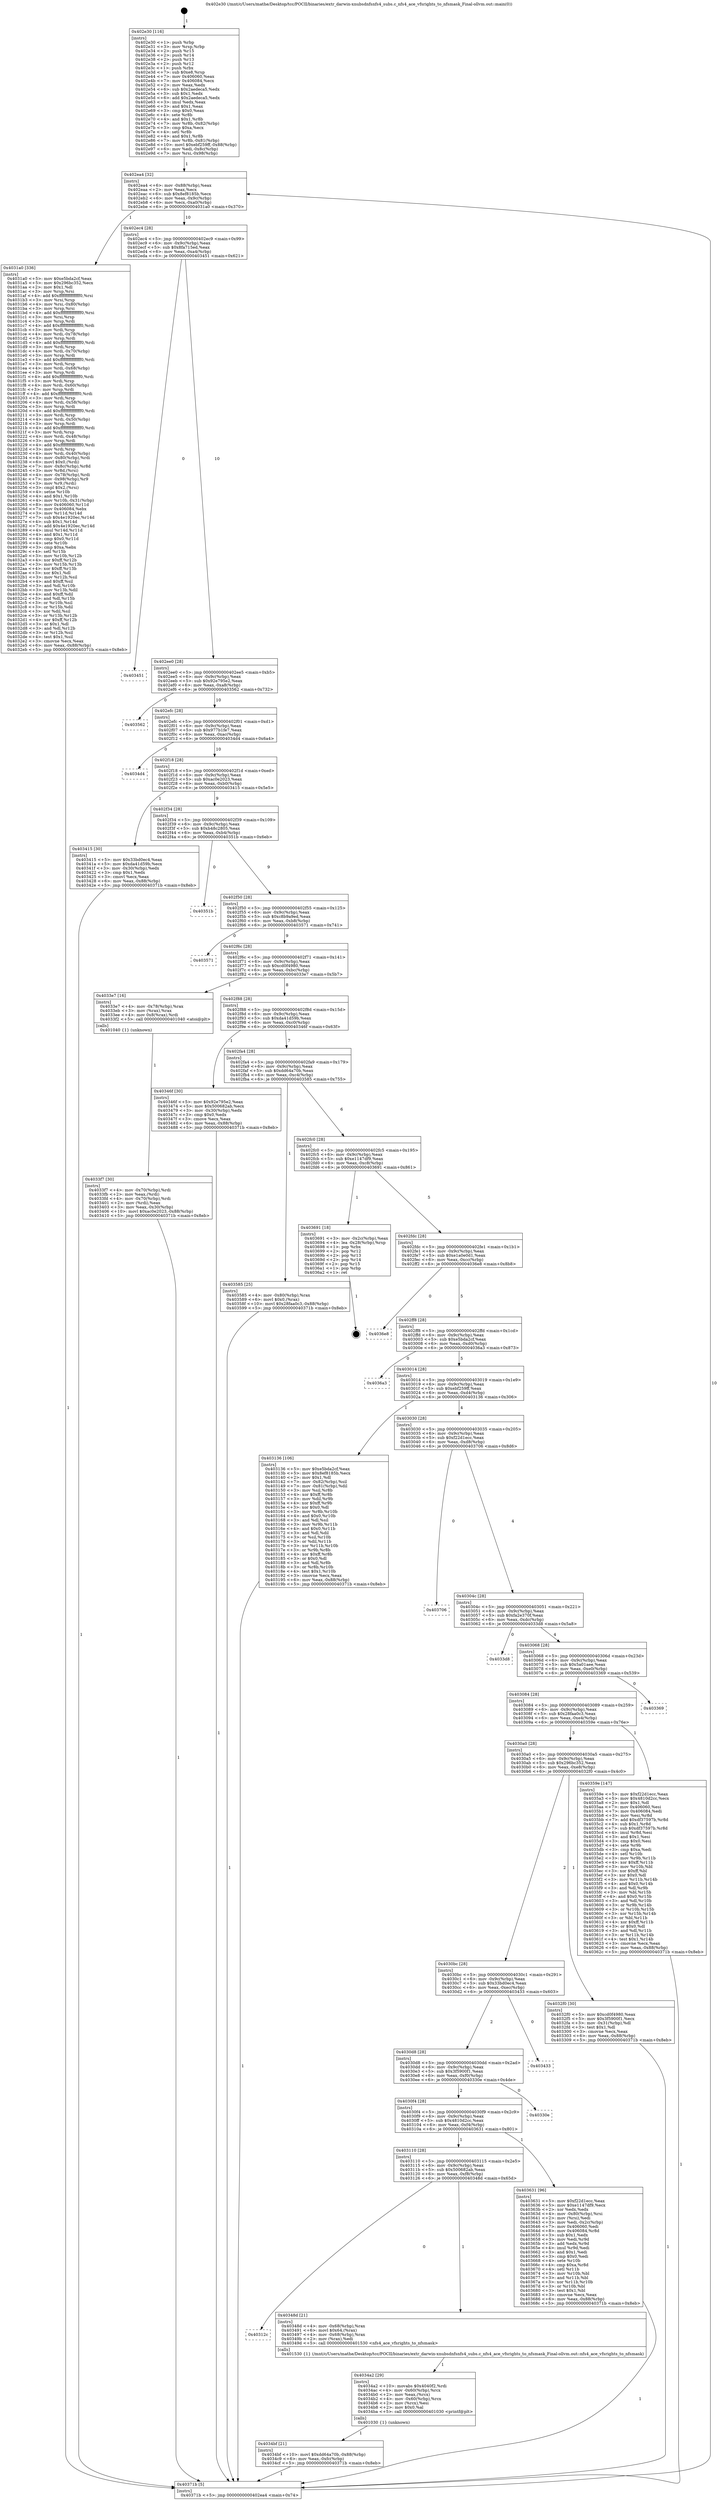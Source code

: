 digraph "0x402e30" {
  label = "0x402e30 (/mnt/c/Users/mathe/Desktop/tcc/POCII/binaries/extr_darwin-xnubsdnfsnfs4_subs.c_nfs4_ace_vfsrights_to_nfsmask_Final-ollvm.out::main(0))"
  labelloc = "t"
  node[shape=record]

  Entry [label="",width=0.3,height=0.3,shape=circle,fillcolor=black,style=filled]
  "0x402ea4" [label="{
     0x402ea4 [32]\l
     | [instrs]\l
     &nbsp;&nbsp;0x402ea4 \<+6\>: mov -0x88(%rbp),%eax\l
     &nbsp;&nbsp;0x402eaa \<+2\>: mov %eax,%ecx\l
     &nbsp;&nbsp;0x402eac \<+6\>: sub $0x8ef8185b,%ecx\l
     &nbsp;&nbsp;0x402eb2 \<+6\>: mov %eax,-0x9c(%rbp)\l
     &nbsp;&nbsp;0x402eb8 \<+6\>: mov %ecx,-0xa0(%rbp)\l
     &nbsp;&nbsp;0x402ebe \<+6\>: je 00000000004031a0 \<main+0x370\>\l
  }"]
  "0x4031a0" [label="{
     0x4031a0 [336]\l
     | [instrs]\l
     &nbsp;&nbsp;0x4031a0 \<+5\>: mov $0xe5bda2cf,%eax\l
     &nbsp;&nbsp;0x4031a5 \<+5\>: mov $0x296bc352,%ecx\l
     &nbsp;&nbsp;0x4031aa \<+2\>: mov $0x1,%dl\l
     &nbsp;&nbsp;0x4031ac \<+3\>: mov %rsp,%rsi\l
     &nbsp;&nbsp;0x4031af \<+4\>: add $0xfffffffffffffff0,%rsi\l
     &nbsp;&nbsp;0x4031b3 \<+3\>: mov %rsi,%rsp\l
     &nbsp;&nbsp;0x4031b6 \<+4\>: mov %rsi,-0x80(%rbp)\l
     &nbsp;&nbsp;0x4031ba \<+3\>: mov %rsp,%rsi\l
     &nbsp;&nbsp;0x4031bd \<+4\>: add $0xfffffffffffffff0,%rsi\l
     &nbsp;&nbsp;0x4031c1 \<+3\>: mov %rsi,%rsp\l
     &nbsp;&nbsp;0x4031c4 \<+3\>: mov %rsp,%rdi\l
     &nbsp;&nbsp;0x4031c7 \<+4\>: add $0xfffffffffffffff0,%rdi\l
     &nbsp;&nbsp;0x4031cb \<+3\>: mov %rdi,%rsp\l
     &nbsp;&nbsp;0x4031ce \<+4\>: mov %rdi,-0x78(%rbp)\l
     &nbsp;&nbsp;0x4031d2 \<+3\>: mov %rsp,%rdi\l
     &nbsp;&nbsp;0x4031d5 \<+4\>: add $0xfffffffffffffff0,%rdi\l
     &nbsp;&nbsp;0x4031d9 \<+3\>: mov %rdi,%rsp\l
     &nbsp;&nbsp;0x4031dc \<+4\>: mov %rdi,-0x70(%rbp)\l
     &nbsp;&nbsp;0x4031e0 \<+3\>: mov %rsp,%rdi\l
     &nbsp;&nbsp;0x4031e3 \<+4\>: add $0xfffffffffffffff0,%rdi\l
     &nbsp;&nbsp;0x4031e7 \<+3\>: mov %rdi,%rsp\l
     &nbsp;&nbsp;0x4031ea \<+4\>: mov %rdi,-0x68(%rbp)\l
     &nbsp;&nbsp;0x4031ee \<+3\>: mov %rsp,%rdi\l
     &nbsp;&nbsp;0x4031f1 \<+4\>: add $0xfffffffffffffff0,%rdi\l
     &nbsp;&nbsp;0x4031f5 \<+3\>: mov %rdi,%rsp\l
     &nbsp;&nbsp;0x4031f8 \<+4\>: mov %rdi,-0x60(%rbp)\l
     &nbsp;&nbsp;0x4031fc \<+3\>: mov %rsp,%rdi\l
     &nbsp;&nbsp;0x4031ff \<+4\>: add $0xfffffffffffffff0,%rdi\l
     &nbsp;&nbsp;0x403203 \<+3\>: mov %rdi,%rsp\l
     &nbsp;&nbsp;0x403206 \<+4\>: mov %rdi,-0x58(%rbp)\l
     &nbsp;&nbsp;0x40320a \<+3\>: mov %rsp,%rdi\l
     &nbsp;&nbsp;0x40320d \<+4\>: add $0xfffffffffffffff0,%rdi\l
     &nbsp;&nbsp;0x403211 \<+3\>: mov %rdi,%rsp\l
     &nbsp;&nbsp;0x403214 \<+4\>: mov %rdi,-0x50(%rbp)\l
     &nbsp;&nbsp;0x403218 \<+3\>: mov %rsp,%rdi\l
     &nbsp;&nbsp;0x40321b \<+4\>: add $0xfffffffffffffff0,%rdi\l
     &nbsp;&nbsp;0x40321f \<+3\>: mov %rdi,%rsp\l
     &nbsp;&nbsp;0x403222 \<+4\>: mov %rdi,-0x48(%rbp)\l
     &nbsp;&nbsp;0x403226 \<+3\>: mov %rsp,%rdi\l
     &nbsp;&nbsp;0x403229 \<+4\>: add $0xfffffffffffffff0,%rdi\l
     &nbsp;&nbsp;0x40322d \<+3\>: mov %rdi,%rsp\l
     &nbsp;&nbsp;0x403230 \<+4\>: mov %rdi,-0x40(%rbp)\l
     &nbsp;&nbsp;0x403234 \<+4\>: mov -0x80(%rbp),%rdi\l
     &nbsp;&nbsp;0x403238 \<+6\>: movl $0x0,(%rdi)\l
     &nbsp;&nbsp;0x40323e \<+7\>: mov -0x8c(%rbp),%r8d\l
     &nbsp;&nbsp;0x403245 \<+3\>: mov %r8d,(%rsi)\l
     &nbsp;&nbsp;0x403248 \<+4\>: mov -0x78(%rbp),%rdi\l
     &nbsp;&nbsp;0x40324c \<+7\>: mov -0x98(%rbp),%r9\l
     &nbsp;&nbsp;0x403253 \<+3\>: mov %r9,(%rdi)\l
     &nbsp;&nbsp;0x403256 \<+3\>: cmpl $0x2,(%rsi)\l
     &nbsp;&nbsp;0x403259 \<+4\>: setne %r10b\l
     &nbsp;&nbsp;0x40325d \<+4\>: and $0x1,%r10b\l
     &nbsp;&nbsp;0x403261 \<+4\>: mov %r10b,-0x31(%rbp)\l
     &nbsp;&nbsp;0x403265 \<+8\>: mov 0x406060,%r11d\l
     &nbsp;&nbsp;0x40326d \<+7\>: mov 0x406084,%ebx\l
     &nbsp;&nbsp;0x403274 \<+3\>: mov %r11d,%r14d\l
     &nbsp;&nbsp;0x403277 \<+7\>: sub $0x4e1920ec,%r14d\l
     &nbsp;&nbsp;0x40327e \<+4\>: sub $0x1,%r14d\l
     &nbsp;&nbsp;0x403282 \<+7\>: add $0x4e1920ec,%r14d\l
     &nbsp;&nbsp;0x403289 \<+4\>: imul %r14d,%r11d\l
     &nbsp;&nbsp;0x40328d \<+4\>: and $0x1,%r11d\l
     &nbsp;&nbsp;0x403291 \<+4\>: cmp $0x0,%r11d\l
     &nbsp;&nbsp;0x403295 \<+4\>: sete %r10b\l
     &nbsp;&nbsp;0x403299 \<+3\>: cmp $0xa,%ebx\l
     &nbsp;&nbsp;0x40329c \<+4\>: setl %r15b\l
     &nbsp;&nbsp;0x4032a0 \<+3\>: mov %r10b,%r12b\l
     &nbsp;&nbsp;0x4032a3 \<+4\>: xor $0xff,%r12b\l
     &nbsp;&nbsp;0x4032a7 \<+3\>: mov %r15b,%r13b\l
     &nbsp;&nbsp;0x4032aa \<+4\>: xor $0xff,%r13b\l
     &nbsp;&nbsp;0x4032ae \<+3\>: xor $0x1,%dl\l
     &nbsp;&nbsp;0x4032b1 \<+3\>: mov %r12b,%sil\l
     &nbsp;&nbsp;0x4032b4 \<+4\>: and $0xff,%sil\l
     &nbsp;&nbsp;0x4032b8 \<+3\>: and %dl,%r10b\l
     &nbsp;&nbsp;0x4032bb \<+3\>: mov %r13b,%dil\l
     &nbsp;&nbsp;0x4032be \<+4\>: and $0xff,%dil\l
     &nbsp;&nbsp;0x4032c2 \<+3\>: and %dl,%r15b\l
     &nbsp;&nbsp;0x4032c5 \<+3\>: or %r10b,%sil\l
     &nbsp;&nbsp;0x4032c8 \<+3\>: or %r15b,%dil\l
     &nbsp;&nbsp;0x4032cb \<+3\>: xor %dil,%sil\l
     &nbsp;&nbsp;0x4032ce \<+3\>: or %r13b,%r12b\l
     &nbsp;&nbsp;0x4032d1 \<+4\>: xor $0xff,%r12b\l
     &nbsp;&nbsp;0x4032d5 \<+3\>: or $0x1,%dl\l
     &nbsp;&nbsp;0x4032d8 \<+3\>: and %dl,%r12b\l
     &nbsp;&nbsp;0x4032db \<+3\>: or %r12b,%sil\l
     &nbsp;&nbsp;0x4032de \<+4\>: test $0x1,%sil\l
     &nbsp;&nbsp;0x4032e2 \<+3\>: cmovne %ecx,%eax\l
     &nbsp;&nbsp;0x4032e5 \<+6\>: mov %eax,-0x88(%rbp)\l
     &nbsp;&nbsp;0x4032eb \<+5\>: jmp 000000000040371b \<main+0x8eb\>\l
  }"]
  "0x402ec4" [label="{
     0x402ec4 [28]\l
     | [instrs]\l
     &nbsp;&nbsp;0x402ec4 \<+5\>: jmp 0000000000402ec9 \<main+0x99\>\l
     &nbsp;&nbsp;0x402ec9 \<+6\>: mov -0x9c(%rbp),%eax\l
     &nbsp;&nbsp;0x402ecf \<+5\>: sub $0x8fa715ed,%eax\l
     &nbsp;&nbsp;0x402ed4 \<+6\>: mov %eax,-0xa4(%rbp)\l
     &nbsp;&nbsp;0x402eda \<+6\>: je 0000000000403451 \<main+0x621\>\l
  }"]
  Exit [label="",width=0.3,height=0.3,shape=circle,fillcolor=black,style=filled,peripheries=2]
  "0x403451" [label="{
     0x403451\l
  }", style=dashed]
  "0x402ee0" [label="{
     0x402ee0 [28]\l
     | [instrs]\l
     &nbsp;&nbsp;0x402ee0 \<+5\>: jmp 0000000000402ee5 \<main+0xb5\>\l
     &nbsp;&nbsp;0x402ee5 \<+6\>: mov -0x9c(%rbp),%eax\l
     &nbsp;&nbsp;0x402eeb \<+5\>: sub $0x92e795e2,%eax\l
     &nbsp;&nbsp;0x402ef0 \<+6\>: mov %eax,-0xa8(%rbp)\l
     &nbsp;&nbsp;0x402ef6 \<+6\>: je 0000000000403562 \<main+0x732\>\l
  }"]
  "0x4034bf" [label="{
     0x4034bf [21]\l
     | [instrs]\l
     &nbsp;&nbsp;0x4034bf \<+10\>: movl $0xdd64a70b,-0x88(%rbp)\l
     &nbsp;&nbsp;0x4034c9 \<+6\>: mov %eax,-0xfc(%rbp)\l
     &nbsp;&nbsp;0x4034cf \<+5\>: jmp 000000000040371b \<main+0x8eb\>\l
  }"]
  "0x403562" [label="{
     0x403562\l
  }", style=dashed]
  "0x402efc" [label="{
     0x402efc [28]\l
     | [instrs]\l
     &nbsp;&nbsp;0x402efc \<+5\>: jmp 0000000000402f01 \<main+0xd1\>\l
     &nbsp;&nbsp;0x402f01 \<+6\>: mov -0x9c(%rbp),%eax\l
     &nbsp;&nbsp;0x402f07 \<+5\>: sub $0x977b1fe7,%eax\l
     &nbsp;&nbsp;0x402f0c \<+6\>: mov %eax,-0xac(%rbp)\l
     &nbsp;&nbsp;0x402f12 \<+6\>: je 00000000004034d4 \<main+0x6a4\>\l
  }"]
  "0x4034a2" [label="{
     0x4034a2 [29]\l
     | [instrs]\l
     &nbsp;&nbsp;0x4034a2 \<+10\>: movabs $0x4040f2,%rdi\l
     &nbsp;&nbsp;0x4034ac \<+4\>: mov -0x60(%rbp),%rcx\l
     &nbsp;&nbsp;0x4034b0 \<+2\>: mov %eax,(%rcx)\l
     &nbsp;&nbsp;0x4034b2 \<+4\>: mov -0x60(%rbp),%rcx\l
     &nbsp;&nbsp;0x4034b6 \<+2\>: mov (%rcx),%esi\l
     &nbsp;&nbsp;0x4034b8 \<+2\>: mov $0x0,%al\l
     &nbsp;&nbsp;0x4034ba \<+5\>: call 0000000000401030 \<printf@plt\>\l
     | [calls]\l
     &nbsp;&nbsp;0x401030 \{1\} (unknown)\l
  }"]
  "0x4034d4" [label="{
     0x4034d4\l
  }", style=dashed]
  "0x402f18" [label="{
     0x402f18 [28]\l
     | [instrs]\l
     &nbsp;&nbsp;0x402f18 \<+5\>: jmp 0000000000402f1d \<main+0xed\>\l
     &nbsp;&nbsp;0x402f1d \<+6\>: mov -0x9c(%rbp),%eax\l
     &nbsp;&nbsp;0x402f23 \<+5\>: sub $0xac0e2023,%eax\l
     &nbsp;&nbsp;0x402f28 \<+6\>: mov %eax,-0xb0(%rbp)\l
     &nbsp;&nbsp;0x402f2e \<+6\>: je 0000000000403415 \<main+0x5e5\>\l
  }"]
  "0x40312c" [label="{
     0x40312c\l
  }", style=dashed]
  "0x403415" [label="{
     0x403415 [30]\l
     | [instrs]\l
     &nbsp;&nbsp;0x403415 \<+5\>: mov $0x33bd0ec4,%eax\l
     &nbsp;&nbsp;0x40341a \<+5\>: mov $0xda41d59b,%ecx\l
     &nbsp;&nbsp;0x40341f \<+3\>: mov -0x30(%rbp),%edx\l
     &nbsp;&nbsp;0x403422 \<+3\>: cmp $0x1,%edx\l
     &nbsp;&nbsp;0x403425 \<+3\>: cmovl %ecx,%eax\l
     &nbsp;&nbsp;0x403428 \<+6\>: mov %eax,-0x88(%rbp)\l
     &nbsp;&nbsp;0x40342e \<+5\>: jmp 000000000040371b \<main+0x8eb\>\l
  }"]
  "0x402f34" [label="{
     0x402f34 [28]\l
     | [instrs]\l
     &nbsp;&nbsp;0x402f34 \<+5\>: jmp 0000000000402f39 \<main+0x109\>\l
     &nbsp;&nbsp;0x402f39 \<+6\>: mov -0x9c(%rbp),%eax\l
     &nbsp;&nbsp;0x402f3f \<+5\>: sub $0xb48c2805,%eax\l
     &nbsp;&nbsp;0x402f44 \<+6\>: mov %eax,-0xb4(%rbp)\l
     &nbsp;&nbsp;0x402f4a \<+6\>: je 000000000040351b \<main+0x6eb\>\l
  }"]
  "0x40348d" [label="{
     0x40348d [21]\l
     | [instrs]\l
     &nbsp;&nbsp;0x40348d \<+4\>: mov -0x68(%rbp),%rax\l
     &nbsp;&nbsp;0x403491 \<+6\>: movl $0x64,(%rax)\l
     &nbsp;&nbsp;0x403497 \<+4\>: mov -0x68(%rbp),%rax\l
     &nbsp;&nbsp;0x40349b \<+2\>: mov (%rax),%edi\l
     &nbsp;&nbsp;0x40349d \<+5\>: call 0000000000401530 \<nfs4_ace_vfsrights_to_nfsmask\>\l
     | [calls]\l
     &nbsp;&nbsp;0x401530 \{1\} (/mnt/c/Users/mathe/Desktop/tcc/POCII/binaries/extr_darwin-xnubsdnfsnfs4_subs.c_nfs4_ace_vfsrights_to_nfsmask_Final-ollvm.out::nfs4_ace_vfsrights_to_nfsmask)\l
  }"]
  "0x40351b" [label="{
     0x40351b\l
  }", style=dashed]
  "0x402f50" [label="{
     0x402f50 [28]\l
     | [instrs]\l
     &nbsp;&nbsp;0x402f50 \<+5\>: jmp 0000000000402f55 \<main+0x125\>\l
     &nbsp;&nbsp;0x402f55 \<+6\>: mov -0x9c(%rbp),%eax\l
     &nbsp;&nbsp;0x402f5b \<+5\>: sub $0xc8b9a9ed,%eax\l
     &nbsp;&nbsp;0x402f60 \<+6\>: mov %eax,-0xb8(%rbp)\l
     &nbsp;&nbsp;0x402f66 \<+6\>: je 0000000000403571 \<main+0x741\>\l
  }"]
  "0x403110" [label="{
     0x403110 [28]\l
     | [instrs]\l
     &nbsp;&nbsp;0x403110 \<+5\>: jmp 0000000000403115 \<main+0x2e5\>\l
     &nbsp;&nbsp;0x403115 \<+6\>: mov -0x9c(%rbp),%eax\l
     &nbsp;&nbsp;0x40311b \<+5\>: sub $0x500682ab,%eax\l
     &nbsp;&nbsp;0x403120 \<+6\>: mov %eax,-0xf8(%rbp)\l
     &nbsp;&nbsp;0x403126 \<+6\>: je 000000000040348d \<main+0x65d\>\l
  }"]
  "0x403571" [label="{
     0x403571\l
  }", style=dashed]
  "0x402f6c" [label="{
     0x402f6c [28]\l
     | [instrs]\l
     &nbsp;&nbsp;0x402f6c \<+5\>: jmp 0000000000402f71 \<main+0x141\>\l
     &nbsp;&nbsp;0x402f71 \<+6\>: mov -0x9c(%rbp),%eax\l
     &nbsp;&nbsp;0x402f77 \<+5\>: sub $0xcd0f4980,%eax\l
     &nbsp;&nbsp;0x402f7c \<+6\>: mov %eax,-0xbc(%rbp)\l
     &nbsp;&nbsp;0x402f82 \<+6\>: je 00000000004033e7 \<main+0x5b7\>\l
  }"]
  "0x403631" [label="{
     0x403631 [96]\l
     | [instrs]\l
     &nbsp;&nbsp;0x403631 \<+5\>: mov $0xf22d1ecc,%eax\l
     &nbsp;&nbsp;0x403636 \<+5\>: mov $0xe1147df9,%ecx\l
     &nbsp;&nbsp;0x40363b \<+2\>: xor %edx,%edx\l
     &nbsp;&nbsp;0x40363d \<+4\>: mov -0x80(%rbp),%rsi\l
     &nbsp;&nbsp;0x403641 \<+2\>: mov (%rsi),%edi\l
     &nbsp;&nbsp;0x403643 \<+3\>: mov %edi,-0x2c(%rbp)\l
     &nbsp;&nbsp;0x403646 \<+7\>: mov 0x406060,%edi\l
     &nbsp;&nbsp;0x40364d \<+8\>: mov 0x406084,%r8d\l
     &nbsp;&nbsp;0x403655 \<+3\>: sub $0x1,%edx\l
     &nbsp;&nbsp;0x403658 \<+3\>: mov %edi,%r9d\l
     &nbsp;&nbsp;0x40365b \<+3\>: add %edx,%r9d\l
     &nbsp;&nbsp;0x40365e \<+4\>: imul %r9d,%edi\l
     &nbsp;&nbsp;0x403662 \<+3\>: and $0x1,%edi\l
     &nbsp;&nbsp;0x403665 \<+3\>: cmp $0x0,%edi\l
     &nbsp;&nbsp;0x403668 \<+4\>: sete %r10b\l
     &nbsp;&nbsp;0x40366c \<+4\>: cmp $0xa,%r8d\l
     &nbsp;&nbsp;0x403670 \<+4\>: setl %r11b\l
     &nbsp;&nbsp;0x403674 \<+3\>: mov %r10b,%bl\l
     &nbsp;&nbsp;0x403677 \<+3\>: and %r11b,%bl\l
     &nbsp;&nbsp;0x40367a \<+3\>: xor %r11b,%r10b\l
     &nbsp;&nbsp;0x40367d \<+3\>: or %r10b,%bl\l
     &nbsp;&nbsp;0x403680 \<+3\>: test $0x1,%bl\l
     &nbsp;&nbsp;0x403683 \<+3\>: cmovne %ecx,%eax\l
     &nbsp;&nbsp;0x403686 \<+6\>: mov %eax,-0x88(%rbp)\l
     &nbsp;&nbsp;0x40368c \<+5\>: jmp 000000000040371b \<main+0x8eb\>\l
  }"]
  "0x4033e7" [label="{
     0x4033e7 [16]\l
     | [instrs]\l
     &nbsp;&nbsp;0x4033e7 \<+4\>: mov -0x78(%rbp),%rax\l
     &nbsp;&nbsp;0x4033eb \<+3\>: mov (%rax),%rax\l
     &nbsp;&nbsp;0x4033ee \<+4\>: mov 0x8(%rax),%rdi\l
     &nbsp;&nbsp;0x4033f2 \<+5\>: call 0000000000401040 \<atoi@plt\>\l
     | [calls]\l
     &nbsp;&nbsp;0x401040 \{1\} (unknown)\l
  }"]
  "0x402f88" [label="{
     0x402f88 [28]\l
     | [instrs]\l
     &nbsp;&nbsp;0x402f88 \<+5\>: jmp 0000000000402f8d \<main+0x15d\>\l
     &nbsp;&nbsp;0x402f8d \<+6\>: mov -0x9c(%rbp),%eax\l
     &nbsp;&nbsp;0x402f93 \<+5\>: sub $0xda41d59b,%eax\l
     &nbsp;&nbsp;0x402f98 \<+6\>: mov %eax,-0xc0(%rbp)\l
     &nbsp;&nbsp;0x402f9e \<+6\>: je 000000000040346f \<main+0x63f\>\l
  }"]
  "0x4030f4" [label="{
     0x4030f4 [28]\l
     | [instrs]\l
     &nbsp;&nbsp;0x4030f4 \<+5\>: jmp 00000000004030f9 \<main+0x2c9\>\l
     &nbsp;&nbsp;0x4030f9 \<+6\>: mov -0x9c(%rbp),%eax\l
     &nbsp;&nbsp;0x4030ff \<+5\>: sub $0x4810d2cc,%eax\l
     &nbsp;&nbsp;0x403104 \<+6\>: mov %eax,-0xf4(%rbp)\l
     &nbsp;&nbsp;0x40310a \<+6\>: je 0000000000403631 \<main+0x801\>\l
  }"]
  "0x40346f" [label="{
     0x40346f [30]\l
     | [instrs]\l
     &nbsp;&nbsp;0x40346f \<+5\>: mov $0x92e795e2,%eax\l
     &nbsp;&nbsp;0x403474 \<+5\>: mov $0x500682ab,%ecx\l
     &nbsp;&nbsp;0x403479 \<+3\>: mov -0x30(%rbp),%edx\l
     &nbsp;&nbsp;0x40347c \<+3\>: cmp $0x0,%edx\l
     &nbsp;&nbsp;0x40347f \<+3\>: cmove %ecx,%eax\l
     &nbsp;&nbsp;0x403482 \<+6\>: mov %eax,-0x88(%rbp)\l
     &nbsp;&nbsp;0x403488 \<+5\>: jmp 000000000040371b \<main+0x8eb\>\l
  }"]
  "0x402fa4" [label="{
     0x402fa4 [28]\l
     | [instrs]\l
     &nbsp;&nbsp;0x402fa4 \<+5\>: jmp 0000000000402fa9 \<main+0x179\>\l
     &nbsp;&nbsp;0x402fa9 \<+6\>: mov -0x9c(%rbp),%eax\l
     &nbsp;&nbsp;0x402faf \<+5\>: sub $0xdd64a70b,%eax\l
     &nbsp;&nbsp;0x402fb4 \<+6\>: mov %eax,-0xc4(%rbp)\l
     &nbsp;&nbsp;0x402fba \<+6\>: je 0000000000403585 \<main+0x755\>\l
  }"]
  "0x40330e" [label="{
     0x40330e\l
  }", style=dashed]
  "0x403585" [label="{
     0x403585 [25]\l
     | [instrs]\l
     &nbsp;&nbsp;0x403585 \<+4\>: mov -0x80(%rbp),%rax\l
     &nbsp;&nbsp;0x403589 \<+6\>: movl $0x0,(%rax)\l
     &nbsp;&nbsp;0x40358f \<+10\>: movl $0x28faa0c3,-0x88(%rbp)\l
     &nbsp;&nbsp;0x403599 \<+5\>: jmp 000000000040371b \<main+0x8eb\>\l
  }"]
  "0x402fc0" [label="{
     0x402fc0 [28]\l
     | [instrs]\l
     &nbsp;&nbsp;0x402fc0 \<+5\>: jmp 0000000000402fc5 \<main+0x195\>\l
     &nbsp;&nbsp;0x402fc5 \<+6\>: mov -0x9c(%rbp),%eax\l
     &nbsp;&nbsp;0x402fcb \<+5\>: sub $0xe1147df9,%eax\l
     &nbsp;&nbsp;0x402fd0 \<+6\>: mov %eax,-0xc8(%rbp)\l
     &nbsp;&nbsp;0x402fd6 \<+6\>: je 0000000000403691 \<main+0x861\>\l
  }"]
  "0x4030d8" [label="{
     0x4030d8 [28]\l
     | [instrs]\l
     &nbsp;&nbsp;0x4030d8 \<+5\>: jmp 00000000004030dd \<main+0x2ad\>\l
     &nbsp;&nbsp;0x4030dd \<+6\>: mov -0x9c(%rbp),%eax\l
     &nbsp;&nbsp;0x4030e3 \<+5\>: sub $0x3f5900f1,%eax\l
     &nbsp;&nbsp;0x4030e8 \<+6\>: mov %eax,-0xf0(%rbp)\l
     &nbsp;&nbsp;0x4030ee \<+6\>: je 000000000040330e \<main+0x4de\>\l
  }"]
  "0x403691" [label="{
     0x403691 [18]\l
     | [instrs]\l
     &nbsp;&nbsp;0x403691 \<+3\>: mov -0x2c(%rbp),%eax\l
     &nbsp;&nbsp;0x403694 \<+4\>: lea -0x28(%rbp),%rsp\l
     &nbsp;&nbsp;0x403698 \<+1\>: pop %rbx\l
     &nbsp;&nbsp;0x403699 \<+2\>: pop %r12\l
     &nbsp;&nbsp;0x40369b \<+2\>: pop %r13\l
     &nbsp;&nbsp;0x40369d \<+2\>: pop %r14\l
     &nbsp;&nbsp;0x40369f \<+2\>: pop %r15\l
     &nbsp;&nbsp;0x4036a1 \<+1\>: pop %rbp\l
     &nbsp;&nbsp;0x4036a2 \<+1\>: ret\l
  }"]
  "0x402fdc" [label="{
     0x402fdc [28]\l
     | [instrs]\l
     &nbsp;&nbsp;0x402fdc \<+5\>: jmp 0000000000402fe1 \<main+0x1b1\>\l
     &nbsp;&nbsp;0x402fe1 \<+6\>: mov -0x9c(%rbp),%eax\l
     &nbsp;&nbsp;0x402fe7 \<+5\>: sub $0xe1a0e0d1,%eax\l
     &nbsp;&nbsp;0x402fec \<+6\>: mov %eax,-0xcc(%rbp)\l
     &nbsp;&nbsp;0x402ff2 \<+6\>: je 00000000004036e8 \<main+0x8b8\>\l
  }"]
  "0x403433" [label="{
     0x403433\l
  }", style=dashed]
  "0x4036e8" [label="{
     0x4036e8\l
  }", style=dashed]
  "0x402ff8" [label="{
     0x402ff8 [28]\l
     | [instrs]\l
     &nbsp;&nbsp;0x402ff8 \<+5\>: jmp 0000000000402ffd \<main+0x1cd\>\l
     &nbsp;&nbsp;0x402ffd \<+6\>: mov -0x9c(%rbp),%eax\l
     &nbsp;&nbsp;0x403003 \<+5\>: sub $0xe5bda2cf,%eax\l
     &nbsp;&nbsp;0x403008 \<+6\>: mov %eax,-0xd0(%rbp)\l
     &nbsp;&nbsp;0x40300e \<+6\>: je 00000000004036a3 \<main+0x873\>\l
  }"]
  "0x4033f7" [label="{
     0x4033f7 [30]\l
     | [instrs]\l
     &nbsp;&nbsp;0x4033f7 \<+4\>: mov -0x70(%rbp),%rdi\l
     &nbsp;&nbsp;0x4033fb \<+2\>: mov %eax,(%rdi)\l
     &nbsp;&nbsp;0x4033fd \<+4\>: mov -0x70(%rbp),%rdi\l
     &nbsp;&nbsp;0x403401 \<+2\>: mov (%rdi),%eax\l
     &nbsp;&nbsp;0x403403 \<+3\>: mov %eax,-0x30(%rbp)\l
     &nbsp;&nbsp;0x403406 \<+10\>: movl $0xac0e2023,-0x88(%rbp)\l
     &nbsp;&nbsp;0x403410 \<+5\>: jmp 000000000040371b \<main+0x8eb\>\l
  }"]
  "0x4036a3" [label="{
     0x4036a3\l
  }", style=dashed]
  "0x403014" [label="{
     0x403014 [28]\l
     | [instrs]\l
     &nbsp;&nbsp;0x403014 \<+5\>: jmp 0000000000403019 \<main+0x1e9\>\l
     &nbsp;&nbsp;0x403019 \<+6\>: mov -0x9c(%rbp),%eax\l
     &nbsp;&nbsp;0x40301f \<+5\>: sub $0xebf259ff,%eax\l
     &nbsp;&nbsp;0x403024 \<+6\>: mov %eax,-0xd4(%rbp)\l
     &nbsp;&nbsp;0x40302a \<+6\>: je 0000000000403136 \<main+0x306\>\l
  }"]
  "0x4030bc" [label="{
     0x4030bc [28]\l
     | [instrs]\l
     &nbsp;&nbsp;0x4030bc \<+5\>: jmp 00000000004030c1 \<main+0x291\>\l
     &nbsp;&nbsp;0x4030c1 \<+6\>: mov -0x9c(%rbp),%eax\l
     &nbsp;&nbsp;0x4030c7 \<+5\>: sub $0x33bd0ec4,%eax\l
     &nbsp;&nbsp;0x4030cc \<+6\>: mov %eax,-0xec(%rbp)\l
     &nbsp;&nbsp;0x4030d2 \<+6\>: je 0000000000403433 \<main+0x603\>\l
  }"]
  "0x403136" [label="{
     0x403136 [106]\l
     | [instrs]\l
     &nbsp;&nbsp;0x403136 \<+5\>: mov $0xe5bda2cf,%eax\l
     &nbsp;&nbsp;0x40313b \<+5\>: mov $0x8ef8185b,%ecx\l
     &nbsp;&nbsp;0x403140 \<+2\>: mov $0x1,%dl\l
     &nbsp;&nbsp;0x403142 \<+7\>: mov -0x82(%rbp),%sil\l
     &nbsp;&nbsp;0x403149 \<+7\>: mov -0x81(%rbp),%dil\l
     &nbsp;&nbsp;0x403150 \<+3\>: mov %sil,%r8b\l
     &nbsp;&nbsp;0x403153 \<+4\>: xor $0xff,%r8b\l
     &nbsp;&nbsp;0x403157 \<+3\>: mov %dil,%r9b\l
     &nbsp;&nbsp;0x40315a \<+4\>: xor $0xff,%r9b\l
     &nbsp;&nbsp;0x40315e \<+3\>: xor $0x0,%dl\l
     &nbsp;&nbsp;0x403161 \<+3\>: mov %r8b,%r10b\l
     &nbsp;&nbsp;0x403164 \<+4\>: and $0x0,%r10b\l
     &nbsp;&nbsp;0x403168 \<+3\>: and %dl,%sil\l
     &nbsp;&nbsp;0x40316b \<+3\>: mov %r9b,%r11b\l
     &nbsp;&nbsp;0x40316e \<+4\>: and $0x0,%r11b\l
     &nbsp;&nbsp;0x403172 \<+3\>: and %dl,%dil\l
     &nbsp;&nbsp;0x403175 \<+3\>: or %sil,%r10b\l
     &nbsp;&nbsp;0x403178 \<+3\>: or %dil,%r11b\l
     &nbsp;&nbsp;0x40317b \<+3\>: xor %r11b,%r10b\l
     &nbsp;&nbsp;0x40317e \<+3\>: or %r9b,%r8b\l
     &nbsp;&nbsp;0x403181 \<+4\>: xor $0xff,%r8b\l
     &nbsp;&nbsp;0x403185 \<+3\>: or $0x0,%dl\l
     &nbsp;&nbsp;0x403188 \<+3\>: and %dl,%r8b\l
     &nbsp;&nbsp;0x40318b \<+3\>: or %r8b,%r10b\l
     &nbsp;&nbsp;0x40318e \<+4\>: test $0x1,%r10b\l
     &nbsp;&nbsp;0x403192 \<+3\>: cmovne %ecx,%eax\l
     &nbsp;&nbsp;0x403195 \<+6\>: mov %eax,-0x88(%rbp)\l
     &nbsp;&nbsp;0x40319b \<+5\>: jmp 000000000040371b \<main+0x8eb\>\l
  }"]
  "0x403030" [label="{
     0x403030 [28]\l
     | [instrs]\l
     &nbsp;&nbsp;0x403030 \<+5\>: jmp 0000000000403035 \<main+0x205\>\l
     &nbsp;&nbsp;0x403035 \<+6\>: mov -0x9c(%rbp),%eax\l
     &nbsp;&nbsp;0x40303b \<+5\>: sub $0xf22d1ecc,%eax\l
     &nbsp;&nbsp;0x403040 \<+6\>: mov %eax,-0xd8(%rbp)\l
     &nbsp;&nbsp;0x403046 \<+6\>: je 0000000000403706 \<main+0x8d6\>\l
  }"]
  "0x40371b" [label="{
     0x40371b [5]\l
     | [instrs]\l
     &nbsp;&nbsp;0x40371b \<+5\>: jmp 0000000000402ea4 \<main+0x74\>\l
  }"]
  "0x402e30" [label="{
     0x402e30 [116]\l
     | [instrs]\l
     &nbsp;&nbsp;0x402e30 \<+1\>: push %rbp\l
     &nbsp;&nbsp;0x402e31 \<+3\>: mov %rsp,%rbp\l
     &nbsp;&nbsp;0x402e34 \<+2\>: push %r15\l
     &nbsp;&nbsp;0x402e36 \<+2\>: push %r14\l
     &nbsp;&nbsp;0x402e38 \<+2\>: push %r13\l
     &nbsp;&nbsp;0x402e3a \<+2\>: push %r12\l
     &nbsp;&nbsp;0x402e3c \<+1\>: push %rbx\l
     &nbsp;&nbsp;0x402e3d \<+7\>: sub $0xe8,%rsp\l
     &nbsp;&nbsp;0x402e44 \<+7\>: mov 0x406060,%eax\l
     &nbsp;&nbsp;0x402e4b \<+7\>: mov 0x406084,%ecx\l
     &nbsp;&nbsp;0x402e52 \<+2\>: mov %eax,%edx\l
     &nbsp;&nbsp;0x402e54 \<+6\>: sub $0x2aedeca5,%edx\l
     &nbsp;&nbsp;0x402e5a \<+3\>: sub $0x1,%edx\l
     &nbsp;&nbsp;0x402e5d \<+6\>: add $0x2aedeca5,%edx\l
     &nbsp;&nbsp;0x402e63 \<+3\>: imul %edx,%eax\l
     &nbsp;&nbsp;0x402e66 \<+3\>: and $0x1,%eax\l
     &nbsp;&nbsp;0x402e69 \<+3\>: cmp $0x0,%eax\l
     &nbsp;&nbsp;0x402e6c \<+4\>: sete %r8b\l
     &nbsp;&nbsp;0x402e70 \<+4\>: and $0x1,%r8b\l
     &nbsp;&nbsp;0x402e74 \<+7\>: mov %r8b,-0x82(%rbp)\l
     &nbsp;&nbsp;0x402e7b \<+3\>: cmp $0xa,%ecx\l
     &nbsp;&nbsp;0x402e7e \<+4\>: setl %r8b\l
     &nbsp;&nbsp;0x402e82 \<+4\>: and $0x1,%r8b\l
     &nbsp;&nbsp;0x402e86 \<+7\>: mov %r8b,-0x81(%rbp)\l
     &nbsp;&nbsp;0x402e8d \<+10\>: movl $0xebf259ff,-0x88(%rbp)\l
     &nbsp;&nbsp;0x402e97 \<+6\>: mov %edi,-0x8c(%rbp)\l
     &nbsp;&nbsp;0x402e9d \<+7\>: mov %rsi,-0x98(%rbp)\l
  }"]
  "0x4032f0" [label="{
     0x4032f0 [30]\l
     | [instrs]\l
     &nbsp;&nbsp;0x4032f0 \<+5\>: mov $0xcd0f4980,%eax\l
     &nbsp;&nbsp;0x4032f5 \<+5\>: mov $0x3f5900f1,%ecx\l
     &nbsp;&nbsp;0x4032fa \<+3\>: mov -0x31(%rbp),%dl\l
     &nbsp;&nbsp;0x4032fd \<+3\>: test $0x1,%dl\l
     &nbsp;&nbsp;0x403300 \<+3\>: cmovne %ecx,%eax\l
     &nbsp;&nbsp;0x403303 \<+6\>: mov %eax,-0x88(%rbp)\l
     &nbsp;&nbsp;0x403309 \<+5\>: jmp 000000000040371b \<main+0x8eb\>\l
  }"]
  "0x4030a0" [label="{
     0x4030a0 [28]\l
     | [instrs]\l
     &nbsp;&nbsp;0x4030a0 \<+5\>: jmp 00000000004030a5 \<main+0x275\>\l
     &nbsp;&nbsp;0x4030a5 \<+6\>: mov -0x9c(%rbp),%eax\l
     &nbsp;&nbsp;0x4030ab \<+5\>: sub $0x296bc352,%eax\l
     &nbsp;&nbsp;0x4030b0 \<+6\>: mov %eax,-0xe8(%rbp)\l
     &nbsp;&nbsp;0x4030b6 \<+6\>: je 00000000004032f0 \<main+0x4c0\>\l
  }"]
  "0x403706" [label="{
     0x403706\l
  }", style=dashed]
  "0x40304c" [label="{
     0x40304c [28]\l
     | [instrs]\l
     &nbsp;&nbsp;0x40304c \<+5\>: jmp 0000000000403051 \<main+0x221\>\l
     &nbsp;&nbsp;0x403051 \<+6\>: mov -0x9c(%rbp),%eax\l
     &nbsp;&nbsp;0x403057 \<+5\>: sub $0xfa2e370f,%eax\l
     &nbsp;&nbsp;0x40305c \<+6\>: mov %eax,-0xdc(%rbp)\l
     &nbsp;&nbsp;0x403062 \<+6\>: je 00000000004033d8 \<main+0x5a8\>\l
  }"]
  "0x40359e" [label="{
     0x40359e [147]\l
     | [instrs]\l
     &nbsp;&nbsp;0x40359e \<+5\>: mov $0xf22d1ecc,%eax\l
     &nbsp;&nbsp;0x4035a3 \<+5\>: mov $0x4810d2cc,%ecx\l
     &nbsp;&nbsp;0x4035a8 \<+2\>: mov $0x1,%dl\l
     &nbsp;&nbsp;0x4035aa \<+7\>: mov 0x406060,%esi\l
     &nbsp;&nbsp;0x4035b1 \<+7\>: mov 0x406084,%edi\l
     &nbsp;&nbsp;0x4035b8 \<+3\>: mov %esi,%r8d\l
     &nbsp;&nbsp;0x4035bb \<+7\>: add $0xdf37597b,%r8d\l
     &nbsp;&nbsp;0x4035c2 \<+4\>: sub $0x1,%r8d\l
     &nbsp;&nbsp;0x4035c6 \<+7\>: sub $0xdf37597b,%r8d\l
     &nbsp;&nbsp;0x4035cd \<+4\>: imul %r8d,%esi\l
     &nbsp;&nbsp;0x4035d1 \<+3\>: and $0x1,%esi\l
     &nbsp;&nbsp;0x4035d4 \<+3\>: cmp $0x0,%esi\l
     &nbsp;&nbsp;0x4035d7 \<+4\>: sete %r9b\l
     &nbsp;&nbsp;0x4035db \<+3\>: cmp $0xa,%edi\l
     &nbsp;&nbsp;0x4035de \<+4\>: setl %r10b\l
     &nbsp;&nbsp;0x4035e2 \<+3\>: mov %r9b,%r11b\l
     &nbsp;&nbsp;0x4035e5 \<+4\>: xor $0xff,%r11b\l
     &nbsp;&nbsp;0x4035e9 \<+3\>: mov %r10b,%bl\l
     &nbsp;&nbsp;0x4035ec \<+3\>: xor $0xff,%bl\l
     &nbsp;&nbsp;0x4035ef \<+3\>: xor $0x0,%dl\l
     &nbsp;&nbsp;0x4035f2 \<+3\>: mov %r11b,%r14b\l
     &nbsp;&nbsp;0x4035f5 \<+4\>: and $0x0,%r14b\l
     &nbsp;&nbsp;0x4035f9 \<+3\>: and %dl,%r9b\l
     &nbsp;&nbsp;0x4035fc \<+3\>: mov %bl,%r15b\l
     &nbsp;&nbsp;0x4035ff \<+4\>: and $0x0,%r15b\l
     &nbsp;&nbsp;0x403603 \<+3\>: and %dl,%r10b\l
     &nbsp;&nbsp;0x403606 \<+3\>: or %r9b,%r14b\l
     &nbsp;&nbsp;0x403609 \<+3\>: or %r10b,%r15b\l
     &nbsp;&nbsp;0x40360c \<+3\>: xor %r15b,%r14b\l
     &nbsp;&nbsp;0x40360f \<+3\>: or %bl,%r11b\l
     &nbsp;&nbsp;0x403612 \<+4\>: xor $0xff,%r11b\l
     &nbsp;&nbsp;0x403616 \<+3\>: or $0x0,%dl\l
     &nbsp;&nbsp;0x403619 \<+3\>: and %dl,%r11b\l
     &nbsp;&nbsp;0x40361c \<+3\>: or %r11b,%r14b\l
     &nbsp;&nbsp;0x40361f \<+4\>: test $0x1,%r14b\l
     &nbsp;&nbsp;0x403623 \<+3\>: cmovne %ecx,%eax\l
     &nbsp;&nbsp;0x403626 \<+6\>: mov %eax,-0x88(%rbp)\l
     &nbsp;&nbsp;0x40362c \<+5\>: jmp 000000000040371b \<main+0x8eb\>\l
  }"]
  "0x4033d8" [label="{
     0x4033d8\l
  }", style=dashed]
  "0x403068" [label="{
     0x403068 [28]\l
     | [instrs]\l
     &nbsp;&nbsp;0x403068 \<+5\>: jmp 000000000040306d \<main+0x23d\>\l
     &nbsp;&nbsp;0x40306d \<+6\>: mov -0x9c(%rbp),%eax\l
     &nbsp;&nbsp;0x403073 \<+5\>: sub $0x5a01aee,%eax\l
     &nbsp;&nbsp;0x403078 \<+6\>: mov %eax,-0xe0(%rbp)\l
     &nbsp;&nbsp;0x40307e \<+6\>: je 0000000000403369 \<main+0x539\>\l
  }"]
  "0x403084" [label="{
     0x403084 [28]\l
     | [instrs]\l
     &nbsp;&nbsp;0x403084 \<+5\>: jmp 0000000000403089 \<main+0x259\>\l
     &nbsp;&nbsp;0x403089 \<+6\>: mov -0x9c(%rbp),%eax\l
     &nbsp;&nbsp;0x40308f \<+5\>: sub $0x28faa0c3,%eax\l
     &nbsp;&nbsp;0x403094 \<+6\>: mov %eax,-0xe4(%rbp)\l
     &nbsp;&nbsp;0x40309a \<+6\>: je 000000000040359e \<main+0x76e\>\l
  }"]
  "0x403369" [label="{
     0x403369\l
  }", style=dashed]
  Entry -> "0x402e30" [label=" 1"]
  "0x402ea4" -> "0x4031a0" [label=" 1"]
  "0x402ea4" -> "0x402ec4" [label=" 10"]
  "0x403691" -> Exit [label=" 1"]
  "0x402ec4" -> "0x403451" [label=" 0"]
  "0x402ec4" -> "0x402ee0" [label=" 10"]
  "0x403631" -> "0x40371b" [label=" 1"]
  "0x402ee0" -> "0x403562" [label=" 0"]
  "0x402ee0" -> "0x402efc" [label=" 10"]
  "0x40359e" -> "0x40371b" [label=" 1"]
  "0x402efc" -> "0x4034d4" [label=" 0"]
  "0x402efc" -> "0x402f18" [label=" 10"]
  "0x403585" -> "0x40371b" [label=" 1"]
  "0x402f18" -> "0x403415" [label=" 1"]
  "0x402f18" -> "0x402f34" [label=" 9"]
  "0x4034bf" -> "0x40371b" [label=" 1"]
  "0x402f34" -> "0x40351b" [label=" 0"]
  "0x402f34" -> "0x402f50" [label=" 9"]
  "0x4034a2" -> "0x4034bf" [label=" 1"]
  "0x402f50" -> "0x403571" [label=" 0"]
  "0x402f50" -> "0x402f6c" [label=" 9"]
  "0x403110" -> "0x40312c" [label=" 0"]
  "0x402f6c" -> "0x4033e7" [label=" 1"]
  "0x402f6c" -> "0x402f88" [label=" 8"]
  "0x403110" -> "0x40348d" [label=" 1"]
  "0x402f88" -> "0x40346f" [label=" 1"]
  "0x402f88" -> "0x402fa4" [label=" 7"]
  "0x4030f4" -> "0x403110" [label=" 1"]
  "0x402fa4" -> "0x403585" [label=" 1"]
  "0x402fa4" -> "0x402fc0" [label=" 6"]
  "0x4030f4" -> "0x403631" [label=" 1"]
  "0x402fc0" -> "0x403691" [label=" 1"]
  "0x402fc0" -> "0x402fdc" [label=" 5"]
  "0x4030d8" -> "0x4030f4" [label=" 2"]
  "0x402fdc" -> "0x4036e8" [label=" 0"]
  "0x402fdc" -> "0x402ff8" [label=" 5"]
  "0x4030d8" -> "0x40330e" [label=" 0"]
  "0x402ff8" -> "0x4036a3" [label=" 0"]
  "0x402ff8" -> "0x403014" [label=" 5"]
  "0x4030bc" -> "0x4030d8" [label=" 2"]
  "0x403014" -> "0x403136" [label=" 1"]
  "0x403014" -> "0x403030" [label=" 4"]
  "0x403136" -> "0x40371b" [label=" 1"]
  "0x402e30" -> "0x402ea4" [label=" 1"]
  "0x40371b" -> "0x402ea4" [label=" 10"]
  "0x4030bc" -> "0x403433" [label=" 0"]
  "0x4031a0" -> "0x40371b" [label=" 1"]
  "0x40348d" -> "0x4034a2" [label=" 1"]
  "0x403030" -> "0x403706" [label=" 0"]
  "0x403030" -> "0x40304c" [label=" 4"]
  "0x403415" -> "0x40371b" [label=" 1"]
  "0x40304c" -> "0x4033d8" [label=" 0"]
  "0x40304c" -> "0x403068" [label=" 4"]
  "0x4033f7" -> "0x40371b" [label=" 1"]
  "0x403068" -> "0x403369" [label=" 0"]
  "0x403068" -> "0x403084" [label=" 4"]
  "0x4033e7" -> "0x4033f7" [label=" 1"]
  "0x403084" -> "0x40359e" [label=" 1"]
  "0x403084" -> "0x4030a0" [label=" 3"]
  "0x40346f" -> "0x40371b" [label=" 1"]
  "0x4030a0" -> "0x4032f0" [label=" 1"]
  "0x4030a0" -> "0x4030bc" [label=" 2"]
  "0x4032f0" -> "0x40371b" [label=" 1"]
}
